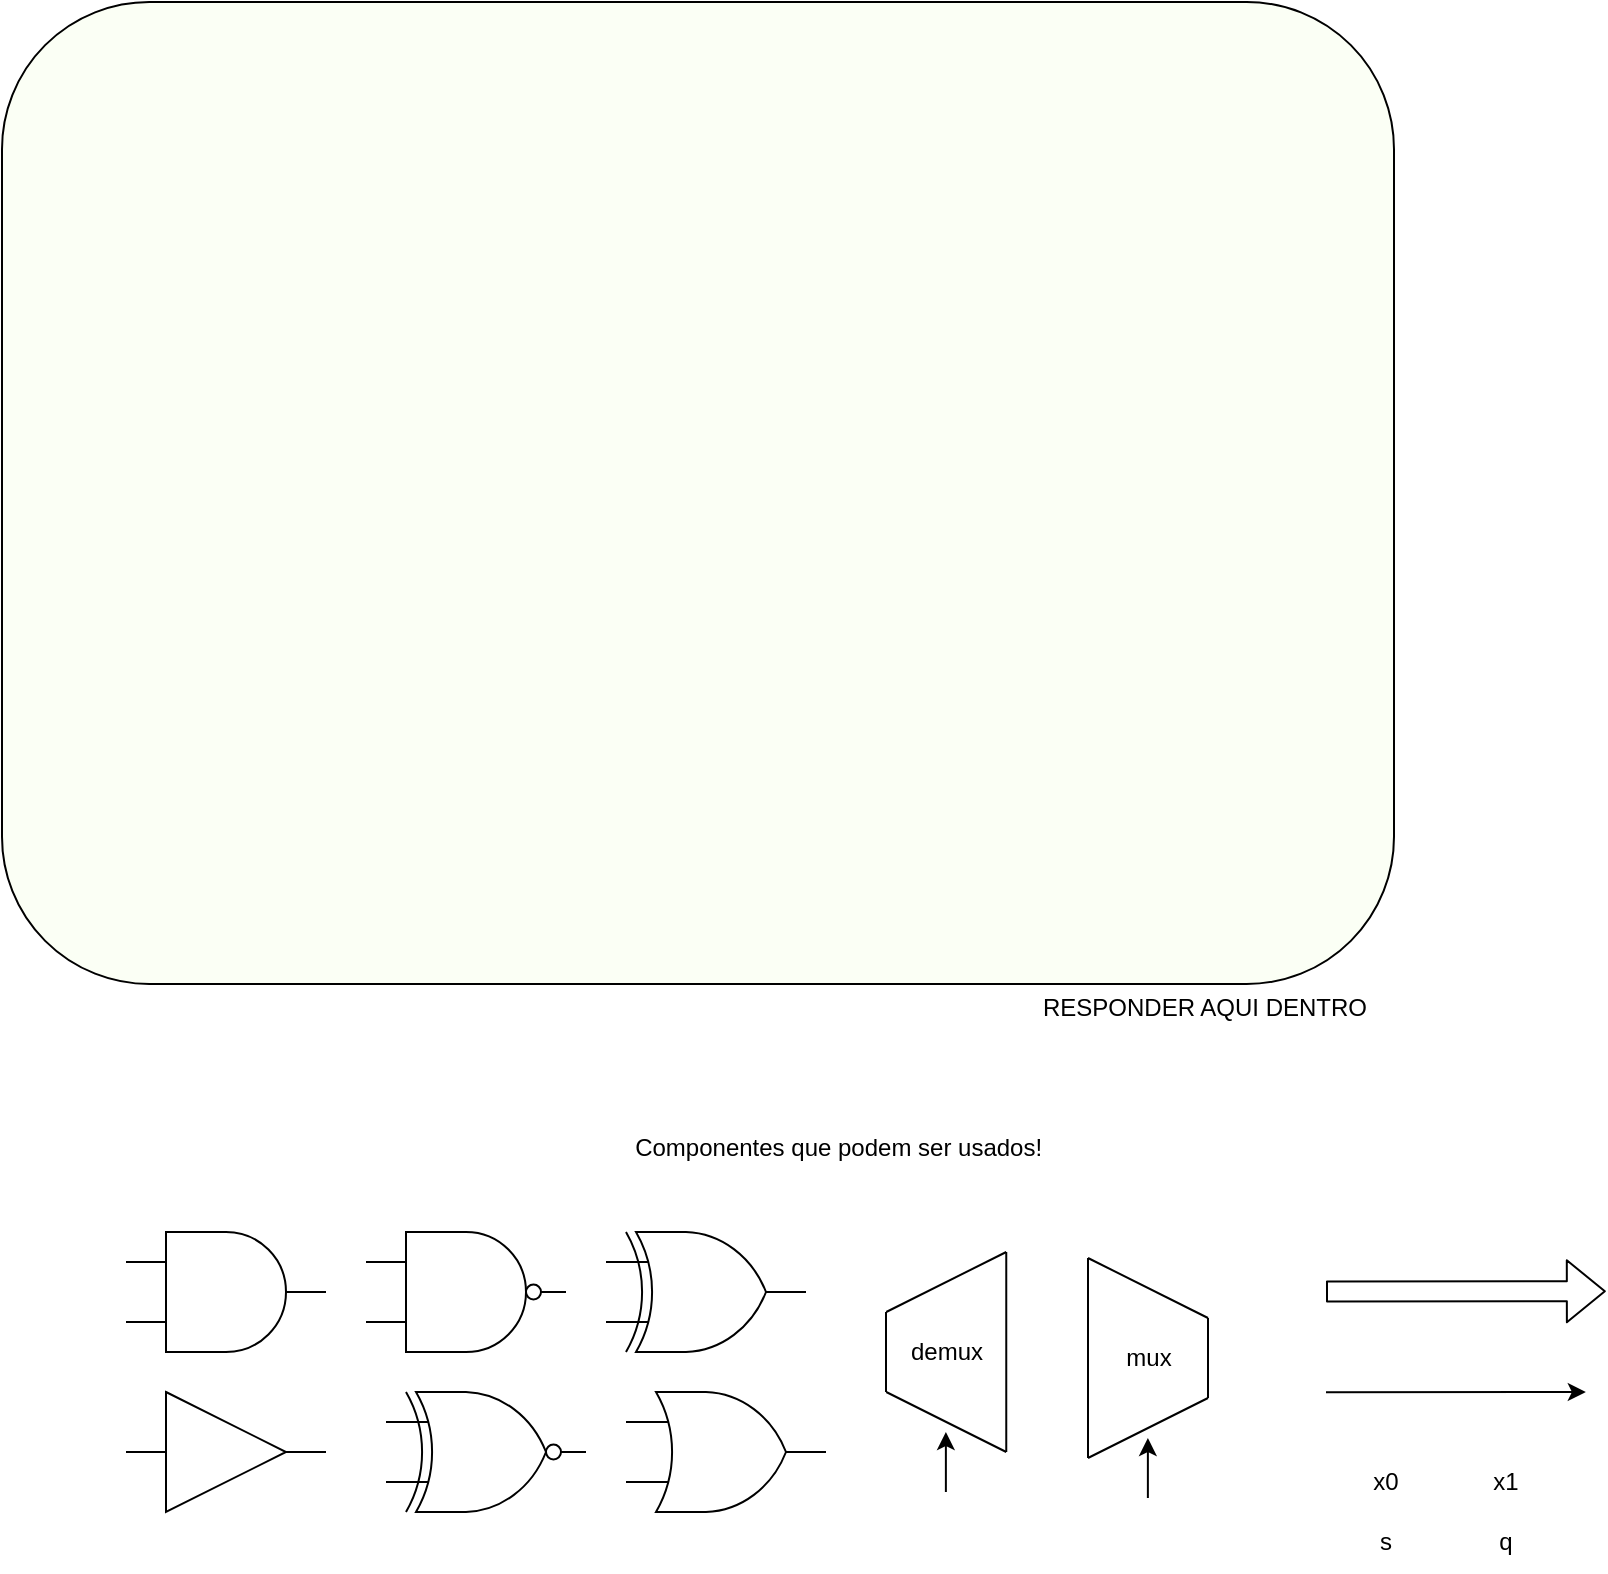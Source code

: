 <mxfile>
    <diagram id="qbdv0IzRGVz_0QFbCluS" name="Page-1">
        <mxGraphModel dx="532" dy="300" grid="0" gridSize="10" guides="1" tooltips="1" connect="1" arrows="1" fold="1" page="1" pageScale="1" pageWidth="850" pageHeight="1100" math="0" shadow="0">
            <root>
                <mxCell id="0"/>
                <mxCell id="1" parent="0"/>
                <mxCell id="44" value="" style="rounded=1;whiteSpace=wrap;html=1;fillColor=#FBFFF5;" parent="1" vertex="1">
                    <mxGeometry x="8" y="18" width="696" height="491" as="geometry"/>
                </mxCell>
                <mxCell id="18" value="x0" style="text;html=1;strokeColor=none;fillColor=none;align=center;verticalAlign=middle;whiteSpace=wrap;rounded=0;" parent="1" vertex="1">
                    <mxGeometry x="670" y="743" width="60" height="30" as="geometry"/>
                </mxCell>
                <mxCell id="19" value="x1" style="text;html=1;strokeColor=none;fillColor=none;align=center;verticalAlign=middle;whiteSpace=wrap;rounded=0;" parent="1" vertex="1">
                    <mxGeometry x="730" y="743" width="60" height="30" as="geometry"/>
                </mxCell>
                <mxCell id="20" value="s" style="text;html=1;strokeColor=none;fillColor=none;align=center;verticalAlign=middle;whiteSpace=wrap;rounded=0;" parent="1" vertex="1">
                    <mxGeometry x="670" y="773" width="60" height="30" as="geometry"/>
                </mxCell>
                <mxCell id="21" value="q" style="text;html=1;strokeColor=none;fillColor=none;align=center;verticalAlign=middle;whiteSpace=wrap;rounded=0;" parent="1" vertex="1">
                    <mxGeometry x="730" y="773" width="60" height="30" as="geometry"/>
                </mxCell>
                <mxCell id="22" value="RESPONDER AQUI DENTRO" style="text;html=1;align=center;verticalAlign=middle;resizable=0;points=[];autosize=1;strokeColor=none;fillColor=none;" parent="1" vertex="1">
                    <mxGeometry x="514" y="506" width="190" height="30" as="geometry"/>
                </mxCell>
                <mxCell id="23" value="Componentes que podem ser usados!&amp;nbsp;" style="text;html=1;strokeColor=none;fillColor=none;align=center;verticalAlign=middle;whiteSpace=wrap;rounded=0;" parent="1" vertex="1">
                    <mxGeometry x="268" y="576" width="320" height="30" as="geometry"/>
                </mxCell>
                <mxCell id="3" value="" style="verticalLabelPosition=bottom;shadow=0;dashed=0;align=center;html=1;verticalAlign=top;shape=mxgraph.electrical.logic_gates.buffer2;fillColor=#FFFFFF;" parent="1" vertex="1">
                    <mxGeometry x="70" y="713" width="100" height="60" as="geometry"/>
                </mxCell>
                <mxCell id="4" value="" style="verticalLabelPosition=bottom;shadow=0;dashed=0;align=center;html=1;verticalAlign=top;shape=mxgraph.electrical.logic_gates.logic_gate;operation=and;negating=1;negSize=0.15;fillColor=#FFFFFF;" parent="1" vertex="1">
                    <mxGeometry x="190" y="633" width="100" height="60" as="geometry"/>
                </mxCell>
                <mxCell id="5" value="" style="verticalLabelPosition=bottom;shadow=0;dashed=0;align=center;html=1;verticalAlign=top;shape=mxgraph.electrical.logic_gates.logic_gate;operation=and;fillColor=#FFFFFF;" parent="1" vertex="1">
                    <mxGeometry x="70" y="633" width="100" height="60" as="geometry"/>
                </mxCell>
                <mxCell id="6" value="" style="verticalLabelPosition=bottom;shadow=0;dashed=0;align=center;html=1;verticalAlign=top;shape=mxgraph.electrical.logic_gates.logic_gate;operation=or;fillColor=#FFFFFF;" parent="1" vertex="1">
                    <mxGeometry x="320" y="713" width="100" height="60" as="geometry"/>
                </mxCell>
                <mxCell id="7" value="" style="verticalLabelPosition=bottom;shadow=0;dashed=0;align=center;html=1;verticalAlign=top;shape=mxgraph.electrical.logic_gates.logic_gate;operation=xor;fillColor=#FFFFFF;" parent="1" vertex="1">
                    <mxGeometry x="310" y="633" width="100" height="60" as="geometry"/>
                </mxCell>
                <mxCell id="8" value="" style="verticalLabelPosition=bottom;shadow=0;dashed=0;align=center;html=1;verticalAlign=top;shape=mxgraph.electrical.logic_gates.logic_gate;operation=xor;negating=1;negSize=0.15;fillColor=#FFFFFF;" parent="1" vertex="1">
                    <mxGeometry x="200" y="713" width="100" height="60" as="geometry"/>
                </mxCell>
                <mxCell id="13" value="" style="shape=flexArrow;endArrow=classic;html=1;entryX=0.104;entryY=0.208;entryDx=0;entryDy=0;entryPerimeter=0;fillColor=#FFFFFF;" parent="1" edge="1">
                    <mxGeometry width="50" height="50" relative="1" as="geometry">
                        <mxPoint x="670" y="662.78" as="sourcePoint"/>
                        <mxPoint x="809.92" y="662.62" as="targetPoint"/>
                    </mxGeometry>
                </mxCell>
                <mxCell id="15" value="" style="endArrow=classic;html=1;fillColor=#FFFFFF;entryX=0.104;entryY=0.229;entryDx=0;entryDy=0;entryPerimeter=0;" parent="1" edge="1">
                    <mxGeometry width="50" height="50" relative="1" as="geometry">
                        <mxPoint x="670" y="713.08" as="sourcePoint"/>
                        <mxPoint x="799.92" y="713.0" as="targetPoint"/>
                    </mxGeometry>
                </mxCell>
                <mxCell id="33" value="" style="group" parent="1" vertex="1" connectable="0">
                    <mxGeometry x="450" y="643" width="60.13" height="100" as="geometry"/>
                </mxCell>
                <mxCell id="24" value="" style="endArrow=none;html=1;" parent="33" edge="1">
                    <mxGeometry width="50" height="50" relative="1" as="geometry">
                        <mxPoint y="70" as="sourcePoint"/>
                        <mxPoint y="30" as="targetPoint"/>
                    </mxGeometry>
                </mxCell>
                <mxCell id="25" value="" style="endArrow=none;html=1;" parent="33" edge="1">
                    <mxGeometry width="50" height="50" relative="1" as="geometry">
                        <mxPoint x="60.13" y="100" as="sourcePoint"/>
                        <mxPoint x="60.13" as="targetPoint"/>
                    </mxGeometry>
                </mxCell>
                <mxCell id="26" value="" style="endArrow=none;html=1;" parent="33" edge="1">
                    <mxGeometry width="50" height="50" relative="1" as="geometry">
                        <mxPoint x="0.13" y="30" as="sourcePoint"/>
                        <mxPoint x="60.13" as="targetPoint"/>
                    </mxGeometry>
                </mxCell>
                <mxCell id="27" value="" style="endArrow=none;html=1;" parent="33" edge="1">
                    <mxGeometry width="50" height="50" relative="1" as="geometry">
                        <mxPoint x="0.13" y="70" as="sourcePoint"/>
                        <mxPoint x="60.13" y="100" as="targetPoint"/>
                    </mxGeometry>
                </mxCell>
                <mxCell id="35" value="demux" style="text;html=1;align=center;verticalAlign=middle;resizable=0;points=[];autosize=1;strokeColor=none;fillColor=none;" parent="33" vertex="1">
                    <mxGeometry x="0.07" y="35" width="60" height="30" as="geometry"/>
                </mxCell>
                <mxCell id="43" value="" style="endArrow=classic;html=1;" parent="33" edge="1">
                    <mxGeometry width="50" height="50" relative="1" as="geometry">
                        <mxPoint x="29.94" y="120" as="sourcePoint"/>
                        <mxPoint x="29.94" y="90" as="targetPoint"/>
                    </mxGeometry>
                </mxCell>
                <mxCell id="36" value="" style="group;rotation=-180;" parent="1" vertex="1" connectable="0">
                    <mxGeometry x="551" y="646" width="60.13" height="100" as="geometry"/>
                </mxCell>
                <mxCell id="37" value="" style="endArrow=none;html=1;" parent="36" edge="1">
                    <mxGeometry width="50" height="50" relative="1" as="geometry">
                        <mxPoint x="60" y="30" as="sourcePoint"/>
                        <mxPoint x="60" y="70" as="targetPoint"/>
                    </mxGeometry>
                </mxCell>
                <mxCell id="38" value="" style="endArrow=none;html=1;" parent="36" edge="1">
                    <mxGeometry width="50" height="50" relative="1" as="geometry">
                        <mxPoint as="sourcePoint"/>
                        <mxPoint y="100" as="targetPoint"/>
                    </mxGeometry>
                </mxCell>
                <mxCell id="39" value="" style="endArrow=none;html=1;" parent="36" edge="1">
                    <mxGeometry width="50" height="50" relative="1" as="geometry">
                        <mxPoint x="60" y="70" as="sourcePoint"/>
                        <mxPoint y="100" as="targetPoint"/>
                    </mxGeometry>
                </mxCell>
                <mxCell id="40" value="" style="endArrow=none;html=1;" parent="36" edge="1">
                    <mxGeometry width="50" height="50" relative="1" as="geometry">
                        <mxPoint x="60" y="30" as="sourcePoint"/>
                        <mxPoint as="targetPoint"/>
                    </mxGeometry>
                </mxCell>
                <mxCell id="41" value="mux" style="text;html=1;align=center;verticalAlign=middle;resizable=0;points=[];autosize=1;strokeColor=none;fillColor=none;" parent="36" vertex="1">
                    <mxGeometry x="5.07" y="35" width="50" height="30" as="geometry"/>
                </mxCell>
                <mxCell id="42" value="" style="endArrow=classic;html=1;" parent="36" edge="1">
                    <mxGeometry width="50" height="50" relative="1" as="geometry">
                        <mxPoint x="29.94" y="120" as="sourcePoint"/>
                        <mxPoint x="29.94" y="90" as="targetPoint"/>
                    </mxGeometry>
                </mxCell>
            </root>
        </mxGraphModel>
    </diagram>
</mxfile>